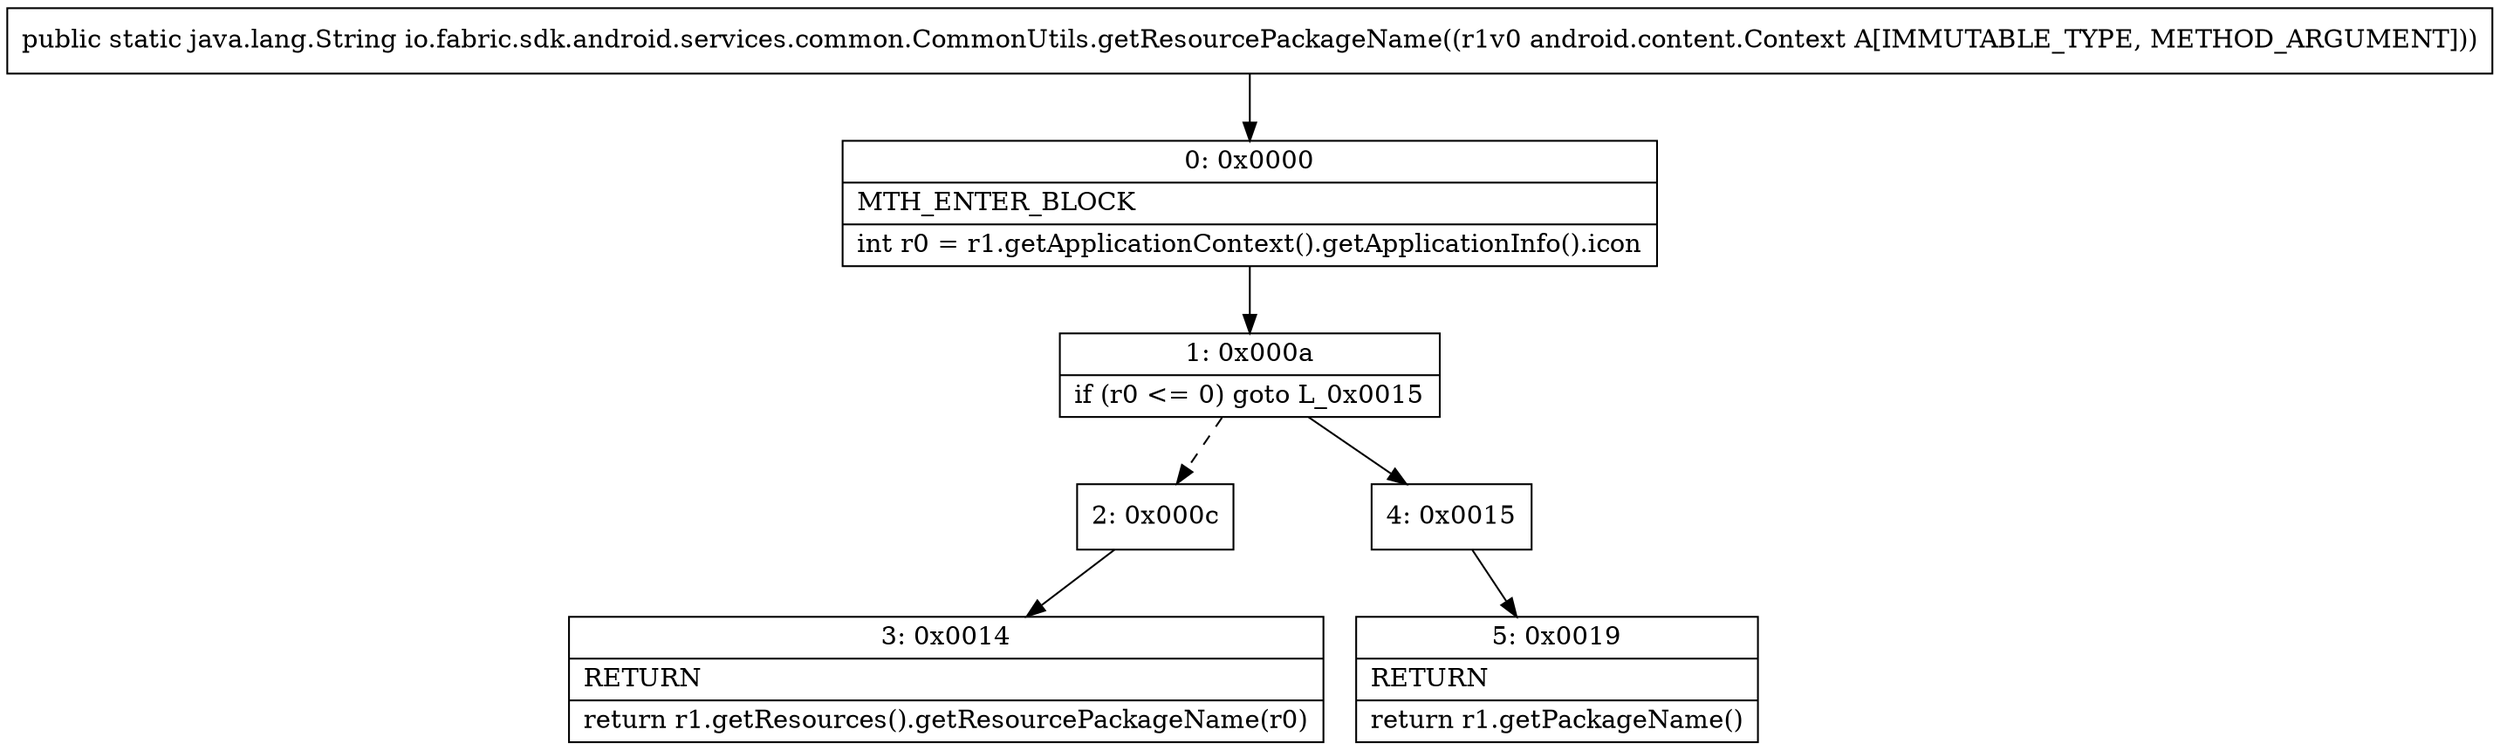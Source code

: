 digraph "CFG forio.fabric.sdk.android.services.common.CommonUtils.getResourcePackageName(Landroid\/content\/Context;)Ljava\/lang\/String;" {
Node_0 [shape=record,label="{0\:\ 0x0000|MTH_ENTER_BLOCK\l|int r0 = r1.getApplicationContext().getApplicationInfo().icon\l}"];
Node_1 [shape=record,label="{1\:\ 0x000a|if (r0 \<= 0) goto L_0x0015\l}"];
Node_2 [shape=record,label="{2\:\ 0x000c}"];
Node_3 [shape=record,label="{3\:\ 0x0014|RETURN\l|return r1.getResources().getResourcePackageName(r0)\l}"];
Node_4 [shape=record,label="{4\:\ 0x0015}"];
Node_5 [shape=record,label="{5\:\ 0x0019|RETURN\l|return r1.getPackageName()\l}"];
MethodNode[shape=record,label="{public static java.lang.String io.fabric.sdk.android.services.common.CommonUtils.getResourcePackageName((r1v0 android.content.Context A[IMMUTABLE_TYPE, METHOD_ARGUMENT])) }"];
MethodNode -> Node_0;
Node_0 -> Node_1;
Node_1 -> Node_2[style=dashed];
Node_1 -> Node_4;
Node_2 -> Node_3;
Node_4 -> Node_5;
}

